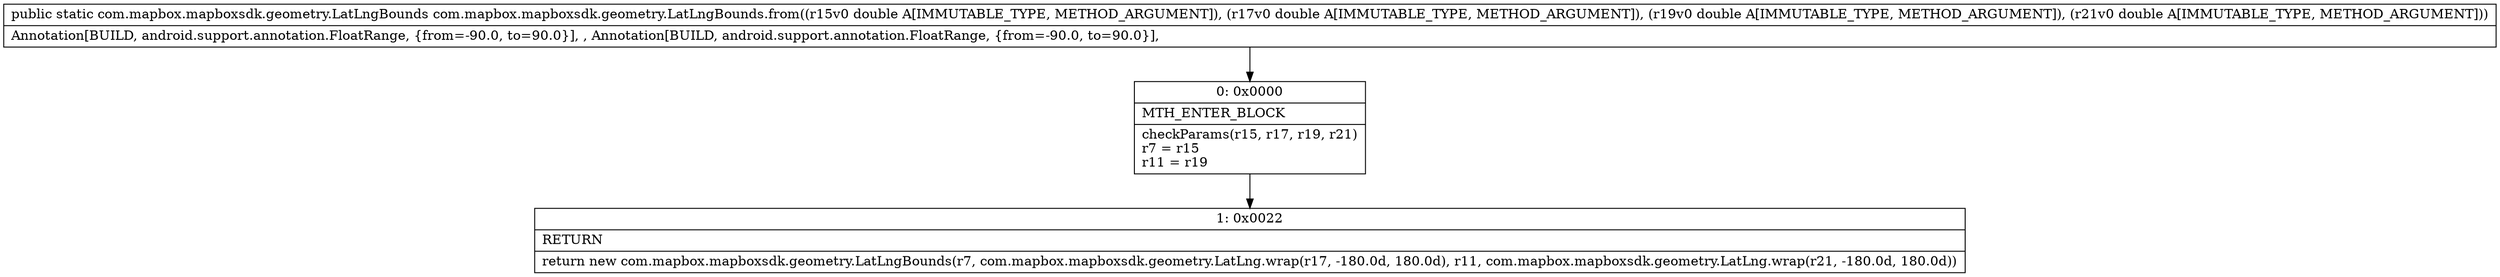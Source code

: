 digraph "CFG forcom.mapbox.mapboxsdk.geometry.LatLngBounds.from(DDDD)Lcom\/mapbox\/mapboxsdk\/geometry\/LatLngBounds;" {
Node_0 [shape=record,label="{0\:\ 0x0000|MTH_ENTER_BLOCK\l|checkParams(r15, r17, r19, r21)\lr7 = r15\lr11 = r19\l}"];
Node_1 [shape=record,label="{1\:\ 0x0022|RETURN\l|return new com.mapbox.mapboxsdk.geometry.LatLngBounds(r7, com.mapbox.mapboxsdk.geometry.LatLng.wrap(r17, \-180.0d, 180.0d), r11, com.mapbox.mapboxsdk.geometry.LatLng.wrap(r21, \-180.0d, 180.0d))\l}"];
MethodNode[shape=record,label="{public static com.mapbox.mapboxsdk.geometry.LatLngBounds com.mapbox.mapboxsdk.geometry.LatLngBounds.from((r15v0 double A[IMMUTABLE_TYPE, METHOD_ARGUMENT]), (r17v0 double A[IMMUTABLE_TYPE, METHOD_ARGUMENT]), (r19v0 double A[IMMUTABLE_TYPE, METHOD_ARGUMENT]), (r21v0 double A[IMMUTABLE_TYPE, METHOD_ARGUMENT]))  | Annotation[BUILD, android.support.annotation.FloatRange, \{from=\-90.0, to=90.0\}], , Annotation[BUILD, android.support.annotation.FloatRange, \{from=\-90.0, to=90.0\}], \l}"];
MethodNode -> Node_0;
Node_0 -> Node_1;
}

